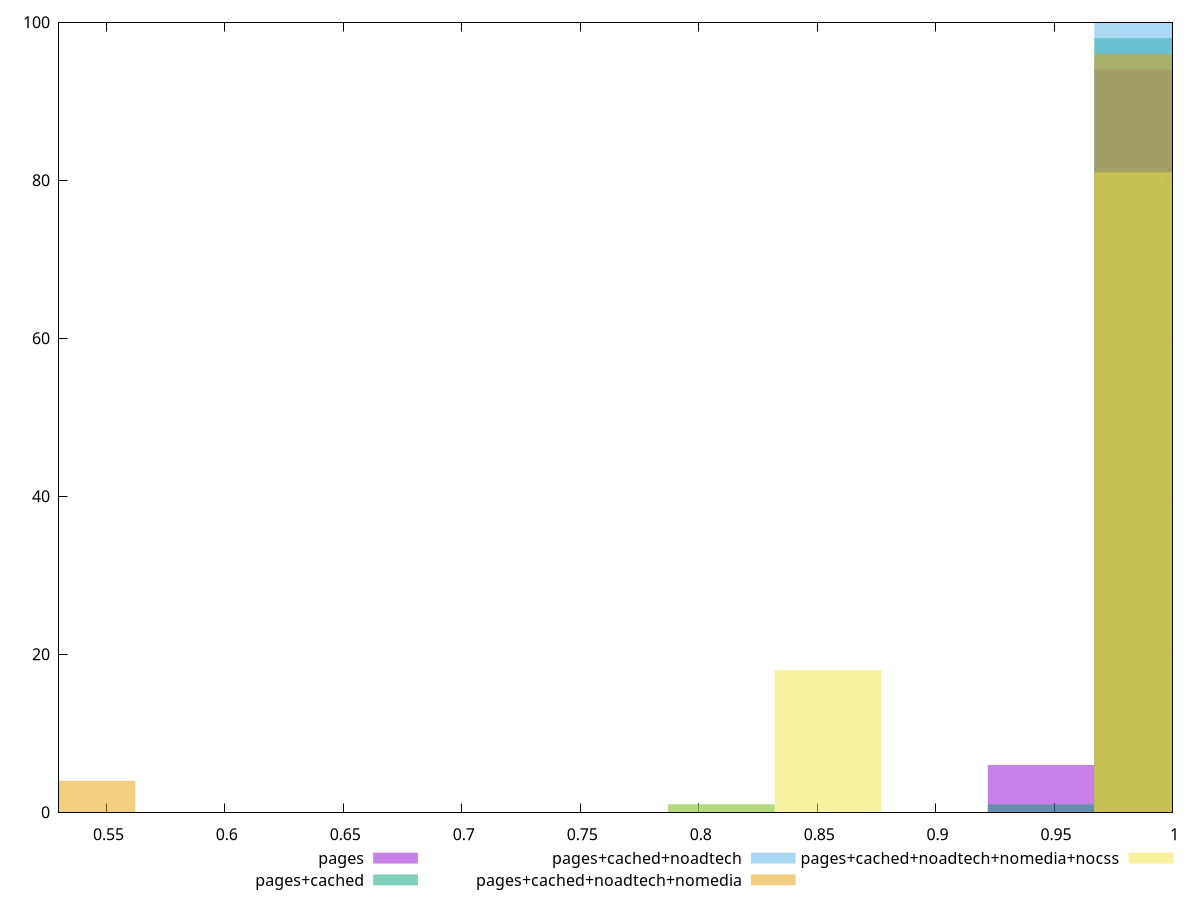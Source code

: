 reset

$pages <<EOF
0.9895064446616143 94
0.9445288789951773 6
EOF

$pagesCached <<EOF
0.9445288789951773 1
0.9895064446616143 98
0.8095961819958662 1
EOF

$pagesCachedNoadtech <<EOF
0.9895064446616143 100
EOF

$pagesCachedNoadtechNomedia <<EOF
0.9895064446616143 96
0.5397307879972442 4
EOF

$pagesCachedNoadtechNomediaNocss <<EOF
0.8095961819958662 1
0.8545737476623032 18
0.9895064446616143 81
EOF

set key outside below
set boxwidth 0.044977565666437014
set xrange [0.53:1]
set yrange [0:100]
set trange [0:100]
set style fill transparent solid 0.5 noborder
set terminal svg size 640, 530 enhanced background rgb 'white'
set output "report_00026_2021-02-22T21:38:55.199Z/first-cpu-idle/comparison/histogram/all_score.svg"

plot $pages title "pages" with boxes, \
     $pagesCached title "pages+cached" with boxes, \
     $pagesCachedNoadtech title "pages+cached+noadtech" with boxes, \
     $pagesCachedNoadtechNomedia title "pages+cached+noadtech+nomedia" with boxes, \
     $pagesCachedNoadtechNomediaNocss title "pages+cached+noadtech+nomedia+nocss" with boxes

reset
